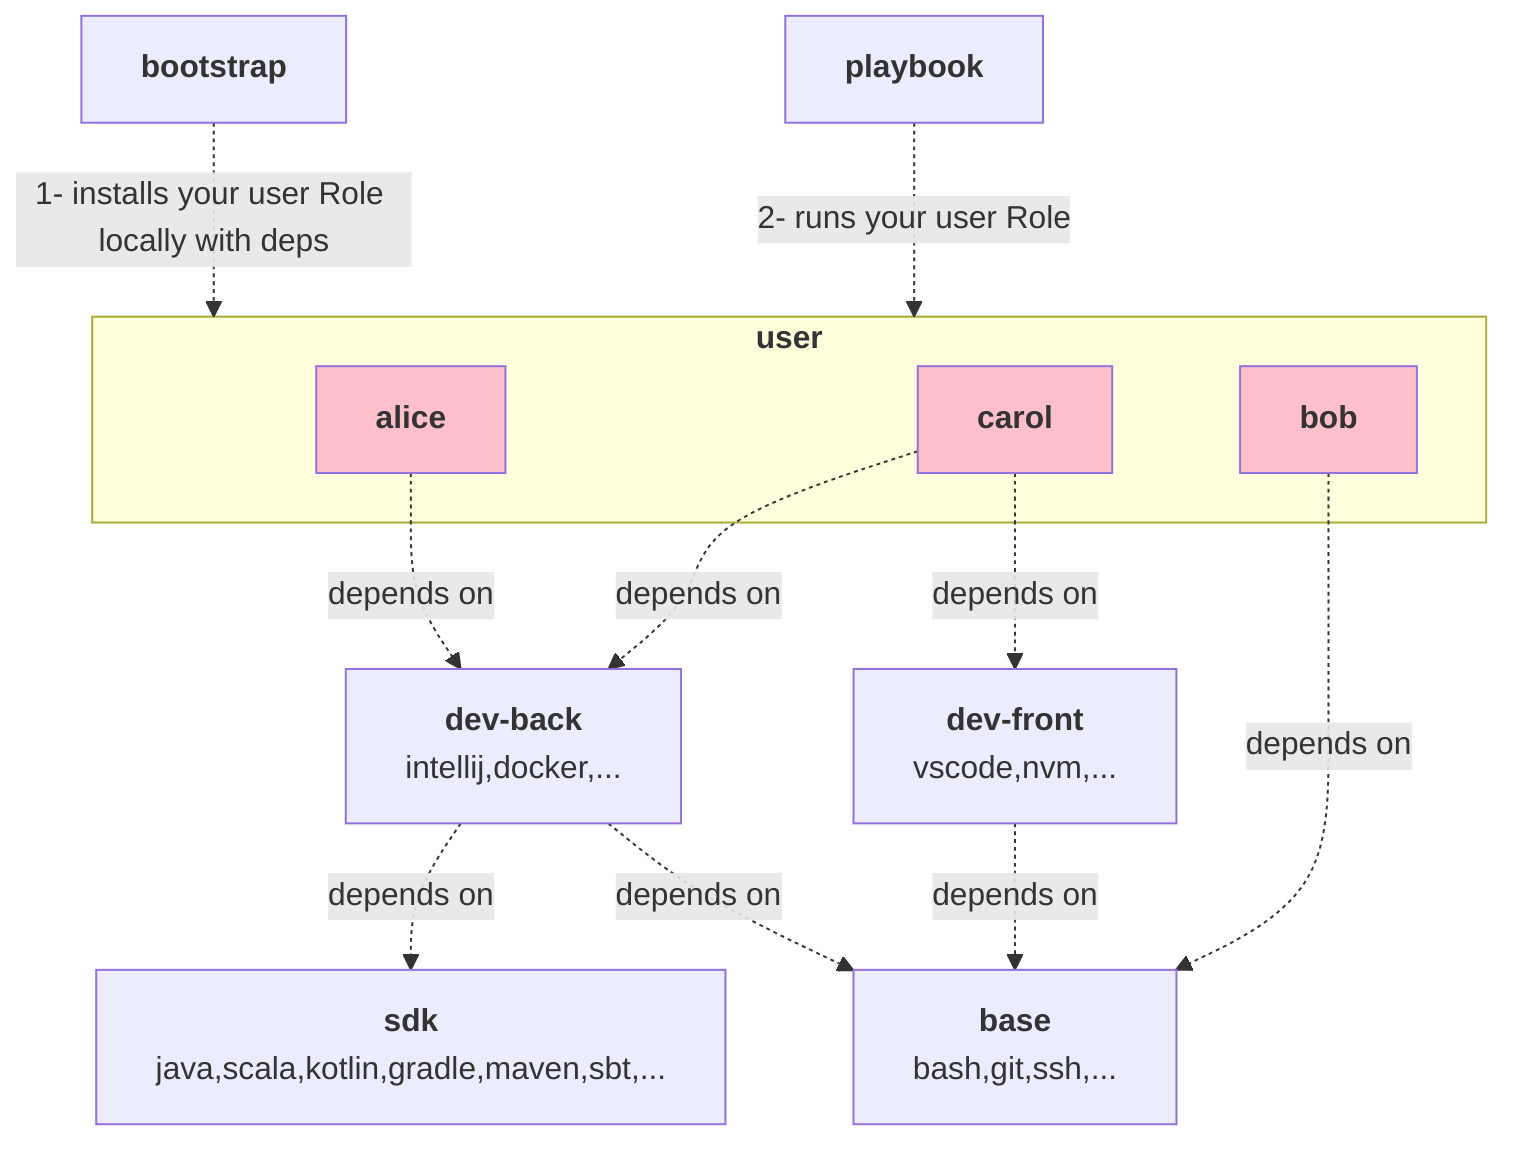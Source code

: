 flowchart TD
    bootstrap[<b>bootstrap</b>]
    playbook[<b>playbook</b>]
    subgraph user[<b>user</b>]
        alice[<b>alice</b>]
        bob[<b>bob</b>]
        carol[<b>carol</b>]
    end
    bootstrap -. 1- installs your user Role locally with deps .-> user
    playbook -. 2- runs your user Role .-> user
    devfront[<b>dev-front</b>\nvscode,nvm,...]
    devback[<b>dev-back</b>\nintellij,docker,...]
    sdk[<b>sdk</b>\njava,scala,kotlin,gradle,maven,sbt,...]
    base[<b>base</b>\nbash,git,ssh,...]
    devback -. depends on .-> sdk
    devback -. depends on .-> base
    devfront -. depends on .-> base
    alice -. depends on .-> devback
    bob -. depends on .-> base
    carol -.depends on .-> devfront
    carol -.depends on .-> devback

    style alice fill:pink
    style bob fill:pink
    style carol fill:pink